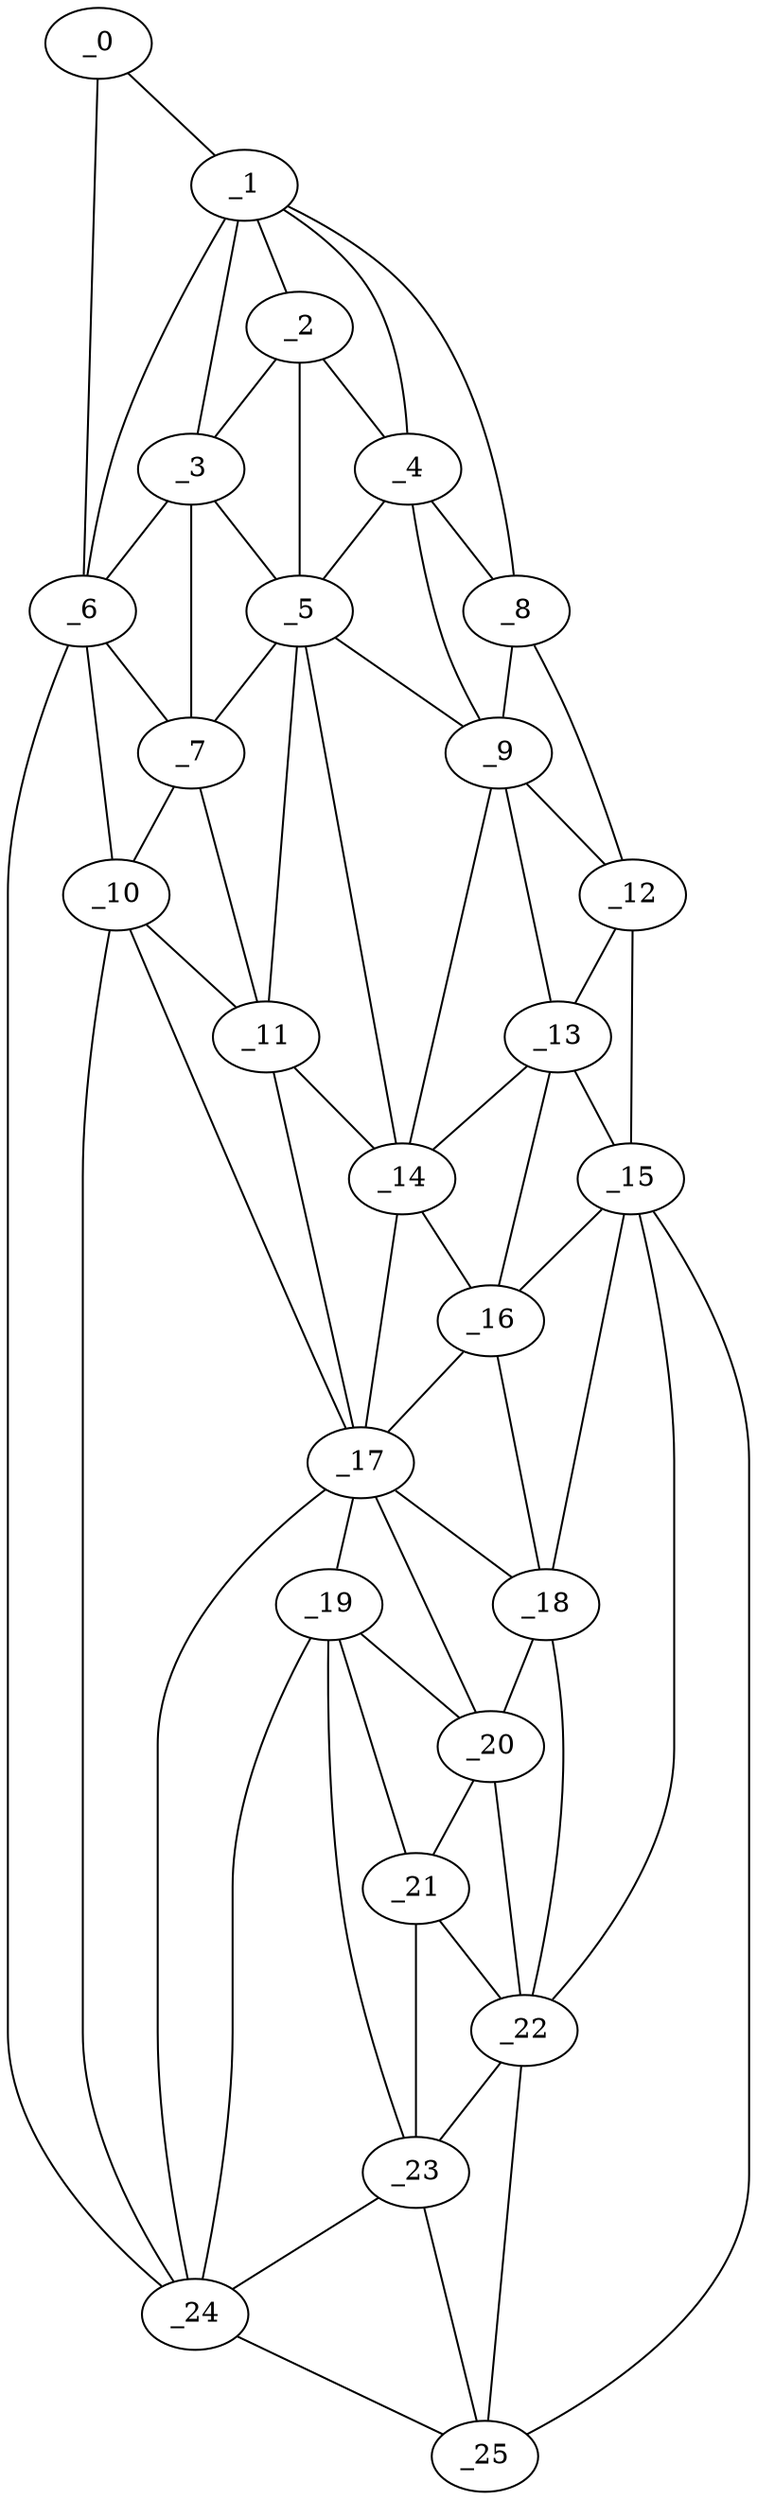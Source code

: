 graph "obj60__280.gxl" {
	_0	 [x=5,
		y=101];
	_1	 [x=6,
		y=76];
	_0 -- _1	 [valence=1];
	_6	 [x=28,
		y=103];
	_0 -- _6	 [valence=1];
	_2	 [x=11,
		y=71];
	_1 -- _2	 [valence=2];
	_3	 [x=20,
		y=70];
	_1 -- _3	 [valence=2];
	_4	 [x=26,
		y=46];
	_1 -- _4	 [valence=2];
	_1 -- _6	 [valence=2];
	_8	 [x=33,
		y=31];
	_1 -- _8	 [valence=1];
	_2 -- _3	 [valence=2];
	_2 -- _4	 [valence=2];
	_5	 [x=28,
		y=56];
	_2 -- _5	 [valence=2];
	_3 -- _5	 [valence=1];
	_3 -- _6	 [valence=2];
	_7	 [x=31,
		y=70];
	_3 -- _7	 [valence=2];
	_4 -- _5	 [valence=2];
	_4 -- _8	 [valence=1];
	_9	 [x=36,
		y=37];
	_4 -- _9	 [valence=2];
	_5 -- _7	 [valence=2];
	_5 -- _9	 [valence=2];
	_11	 [x=47,
		y=70];
	_5 -- _11	 [valence=2];
	_14	 [x=54,
		y=59];
	_5 -- _14	 [valence=2];
	_6 -- _7	 [valence=2];
	_10	 [x=45,
		y=75];
	_6 -- _10	 [valence=2];
	_24	 [x=117,
		y=105];
	_6 -- _24	 [valence=1];
	_7 -- _10	 [valence=1];
	_7 -- _11	 [valence=2];
	_8 -- _9	 [valence=1];
	_12	 [x=50,
		y=25];
	_8 -- _12	 [valence=1];
	_9 -- _12	 [valence=2];
	_13	 [x=54,
		y=35];
	_9 -- _13	 [valence=2];
	_9 -- _14	 [valence=1];
	_10 -- _11	 [valence=1];
	_17	 [x=73,
		y=59];
	_10 -- _17	 [valence=1];
	_10 -- _24	 [valence=2];
	_11 -- _14	 [valence=2];
	_11 -- _17	 [valence=2];
	_12 -- _13	 [valence=1];
	_15	 [x=57,
		y=23];
	_12 -- _15	 [valence=1];
	_13 -- _14	 [valence=1];
	_13 -- _15	 [valence=1];
	_16	 [x=66,
		y=38];
	_13 -- _16	 [valence=2];
	_14 -- _16	 [valence=1];
	_14 -- _17	 [valence=1];
	_15 -- _16	 [valence=2];
	_18	 [x=77,
		y=38];
	_15 -- _18	 [valence=2];
	_22	 [x=111,
		y=53];
	_15 -- _22	 [valence=2];
	_25	 [x=123,
		y=59];
	_15 -- _25	 [valence=1];
	_16 -- _17	 [valence=2];
	_16 -- _18	 [valence=2];
	_17 -- _18	 [valence=2];
	_19	 [x=91,
		y=60];
	_17 -- _19	 [valence=2];
	_20	 [x=93,
		y=55];
	_17 -- _20	 [valence=2];
	_17 -- _24	 [valence=2];
	_18 -- _20	 [valence=2];
	_18 -- _22	 [valence=1];
	_19 -- _20	 [valence=1];
	_21	 [x=99,
		y=58];
	_19 -- _21	 [valence=2];
	_23	 [x=114,
		y=77];
	_19 -- _23	 [valence=2];
	_19 -- _24	 [valence=2];
	_20 -- _21	 [valence=2];
	_20 -- _22	 [valence=2];
	_21 -- _22	 [valence=1];
	_21 -- _23	 [valence=1];
	_22 -- _23	 [valence=2];
	_22 -- _25	 [valence=2];
	_23 -- _24	 [valence=1];
	_23 -- _25	 [valence=1];
	_24 -- _25	 [valence=1];
}
